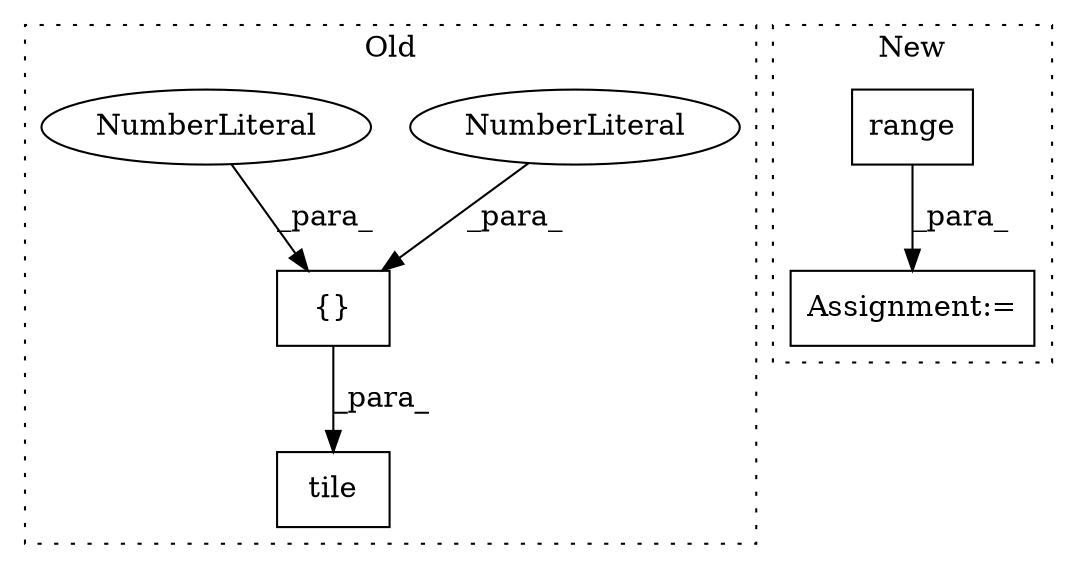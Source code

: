 digraph G {
subgraph cluster0 {
1 [label="tile" a="32" s="2358,2400" l="5,1" shape="box"];
4 [label="{}" a="4" s="2384,2399" l="1,1" shape="box"];
5 [label="NumberLiteral" a="34" s="2398" l="1" shape="ellipse"];
6 [label="NumberLiteral" a="34" s="2396" l="1" shape="ellipse"];
label = "Old";
style="dotted";
}
subgraph cluster1 {
2 [label="range" a="32" s="2245,2261" l="6,1" shape="box"];
3 [label="Assignment:=" a="7" s="2238" l="33" shape="box"];
label = "New";
style="dotted";
}
2 -> 3 [label="_para_"];
4 -> 1 [label="_para_"];
5 -> 4 [label="_para_"];
6 -> 4 [label="_para_"];
}